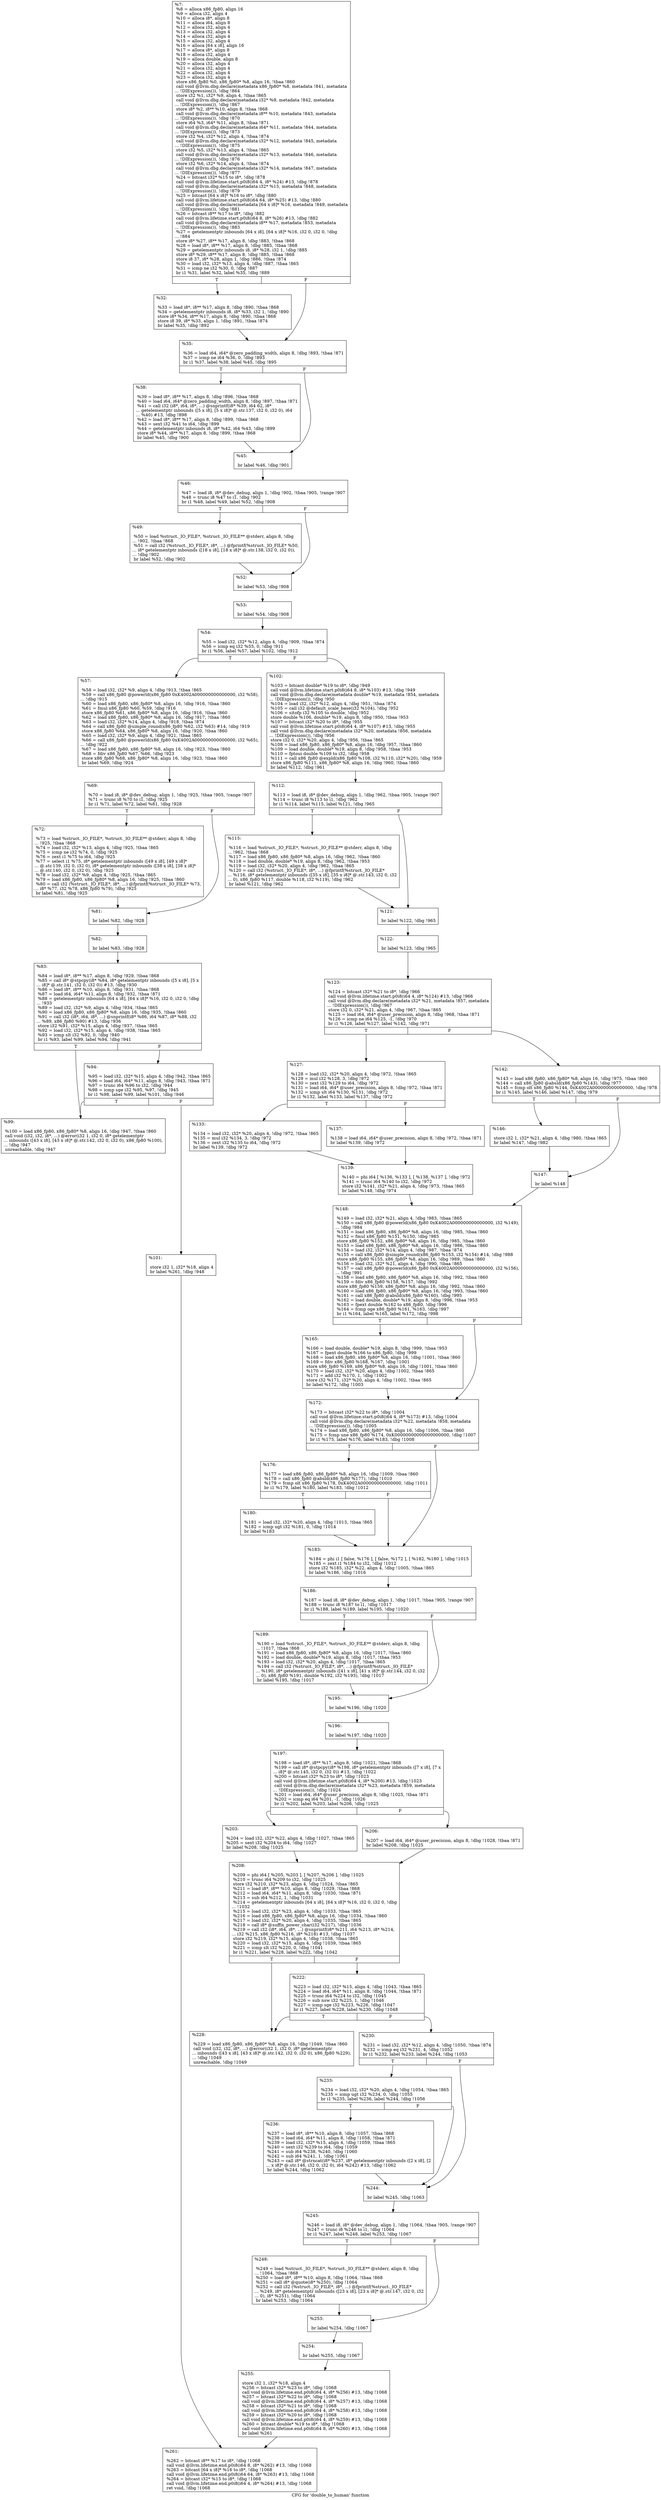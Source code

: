digraph "CFG for 'double_to_human' function" {
	label="CFG for 'double_to_human' function";

	Node0xaeb080 [shape=record,label="{%7:\l  %8 = alloca x86_fp80, align 16\l  %9 = alloca i32, align 4\l  %10 = alloca i8*, align 8\l  %11 = alloca i64, align 8\l  %12 = alloca i32, align 4\l  %13 = alloca i32, align 4\l  %14 = alloca i32, align 4\l  %15 = alloca i32, align 4\l  %16 = alloca [64 x i8], align 16\l  %17 = alloca i8*, align 8\l  %18 = alloca i32, align 4\l  %19 = alloca double, align 8\l  %20 = alloca i32, align 4\l  %21 = alloca i32, align 4\l  %22 = alloca i32, align 4\l  %23 = alloca i32, align 4\l  store x86_fp80 %0, x86_fp80* %8, align 16, !tbaa !860\l  call void @llvm.dbg.declare(metadata x86_fp80* %8, metadata !841, metadata\l... !DIExpression()), !dbg !864\l  store i32 %1, i32* %9, align 4, !tbaa !865\l  call void @llvm.dbg.declare(metadata i32* %9, metadata !842, metadata\l... !DIExpression()), !dbg !867\l  store i8* %2, i8** %10, align 8, !tbaa !868\l  call void @llvm.dbg.declare(metadata i8** %10, metadata !843, metadata\l... !DIExpression()), !dbg !870\l  store i64 %3, i64* %11, align 8, !tbaa !871\l  call void @llvm.dbg.declare(metadata i64* %11, metadata !844, metadata\l... !DIExpression()), !dbg !873\l  store i32 %4, i32* %12, align 4, !tbaa !874\l  call void @llvm.dbg.declare(metadata i32* %12, metadata !845, metadata\l... !DIExpression()), !dbg !875\l  store i32 %5, i32* %13, align 4, !tbaa !865\l  call void @llvm.dbg.declare(metadata i32* %13, metadata !846, metadata\l... !DIExpression()), !dbg !876\l  store i32 %6, i32* %14, align 4, !tbaa !874\l  call void @llvm.dbg.declare(metadata i32* %14, metadata !847, metadata\l... !DIExpression()), !dbg !877\l  %24 = bitcast i32* %15 to i8*, !dbg !878\l  call void @llvm.lifetime.start.p0i8(i64 4, i8* %24) #13, !dbg !878\l  call void @llvm.dbg.declare(metadata i32* %15, metadata !848, metadata\l... !DIExpression()), !dbg !879\l  %25 = bitcast [64 x i8]* %16 to i8*, !dbg !880\l  call void @llvm.lifetime.start.p0i8(i64 64, i8* %25) #13, !dbg !880\l  call void @llvm.dbg.declare(metadata [64 x i8]* %16, metadata !849, metadata\l... !DIExpression()), !dbg !881\l  %26 = bitcast i8** %17 to i8*, !dbg !882\l  call void @llvm.lifetime.start.p0i8(i64 8, i8* %26) #13, !dbg !882\l  call void @llvm.dbg.declare(metadata i8** %17, metadata !853, metadata\l... !DIExpression()), !dbg !883\l  %27 = getelementptr inbounds [64 x i8], [64 x i8]* %16, i32 0, i32 0, !dbg\l... !884\l  store i8* %27, i8** %17, align 8, !dbg !883, !tbaa !868\l  %28 = load i8*, i8** %17, align 8, !dbg !885, !tbaa !868\l  %29 = getelementptr inbounds i8, i8* %28, i32 1, !dbg !885\l  store i8* %29, i8** %17, align 8, !dbg !885, !tbaa !868\l  store i8 37, i8* %28, align 1, !dbg !886, !tbaa !874\l  %30 = load i32, i32* %13, align 4, !dbg !887, !tbaa !865\l  %31 = icmp ne i32 %30, 0, !dbg !887\l  br i1 %31, label %32, label %35, !dbg !889\l|{<s0>T|<s1>F}}"];
	Node0xaeb080:s0 -> Node0xaebe40;
	Node0xaeb080:s1 -> Node0xaee260;
	Node0xaebe40 [shape=record,label="{%32:\l\l  %33 = load i8*, i8** %17, align 8, !dbg !890, !tbaa !868\l  %34 = getelementptr inbounds i8, i8* %33, i32 1, !dbg !890\l  store i8* %34, i8** %17, align 8, !dbg !890, !tbaa !868\l  store i8 39, i8* %33, align 1, !dbg !891, !tbaa !874\l  br label %35, !dbg !892\l}"];
	Node0xaebe40 -> Node0xaee260;
	Node0xaee260 [shape=record,label="{%35:\l\l  %36 = load i64, i64* @zero_padding_width, align 8, !dbg !893, !tbaa !871\l  %37 = icmp ne i64 %36, 0, !dbg !893\l  br i1 %37, label %38, label %45, !dbg !895\l|{<s0>T|<s1>F}}"];
	Node0xaee260:s0 -> Node0xaee2b0;
	Node0xaee260:s1 -> Node0xaee300;
	Node0xaee2b0 [shape=record,label="{%38:\l\l  %39 = load i8*, i8** %17, align 8, !dbg !896, !tbaa !868\l  %40 = load i64, i64* @zero_padding_width, align 8, !dbg !897, !tbaa !871\l  %41 = call i32 (i8*, i64, i8*, ...) @snprintf(i8* %39, i64 62, i8*\l... getelementptr inbounds ([5 x i8], [5 x i8]* @.str.137, i32 0, i32 0), i64\l... %40) #13, !dbg !898\l  %42 = load i8*, i8** %17, align 8, !dbg !899, !tbaa !868\l  %43 = sext i32 %41 to i64, !dbg !899\l  %44 = getelementptr inbounds i8, i8* %42, i64 %43, !dbg !899\l  store i8* %44, i8** %17, align 8, !dbg !899, !tbaa !868\l  br label %45, !dbg !900\l}"];
	Node0xaee2b0 -> Node0xaee300;
	Node0xaee300 [shape=record,label="{%45:\l\l  br label %46, !dbg !901\l}"];
	Node0xaee300 -> Node0xaee350;
	Node0xaee350 [shape=record,label="{%46:\l\l  %47 = load i8, i8* @dev_debug, align 1, !dbg !902, !tbaa !905, !range !907\l  %48 = trunc i8 %47 to i1, !dbg !902\l  br i1 %48, label %49, label %52, !dbg !908\l|{<s0>T|<s1>F}}"];
	Node0xaee350:s0 -> Node0xaee3a0;
	Node0xaee350:s1 -> Node0xaee3f0;
	Node0xaee3a0 [shape=record,label="{%49:\l\l  %50 = load %struct._IO_FILE*, %struct._IO_FILE** @stderr, align 8, !dbg\l... !902, !tbaa !868\l  %51 = call i32 (%struct._IO_FILE*, i8*, ...) @fprintf(%struct._IO_FILE* %50,\l... i8* getelementptr inbounds ([18 x i8], [18 x i8]* @.str.138, i32 0, i32 0)),\l... !dbg !902\l  br label %52, !dbg !902\l}"];
	Node0xaee3a0 -> Node0xaee3f0;
	Node0xaee3f0 [shape=record,label="{%52:\l\l  br label %53, !dbg !908\l}"];
	Node0xaee3f0 -> Node0xaee440;
	Node0xaee440 [shape=record,label="{%53:\l\l  br label %54, !dbg !908\l}"];
	Node0xaee440 -> Node0xaee490;
	Node0xaee490 [shape=record,label="{%54:\l\l  %55 = load i32, i32* %12, align 4, !dbg !909, !tbaa !874\l  %56 = icmp eq i32 %55, 0, !dbg !911\l  br i1 %56, label %57, label %102, !dbg !912\l|{<s0>T|<s1>F}}"];
	Node0xaee490:s0 -> Node0xaee4e0;
	Node0xaee490:s1 -> Node0xaee7b0;
	Node0xaee4e0 [shape=record,label="{%57:\l\l  %58 = load i32, i32* %9, align 4, !dbg !913, !tbaa !865\l  %59 = call x86_fp80 @powerld(x86_fp80 0xK4002A000000000000000, i32 %58),\l... !dbg !915\l  %60 = load x86_fp80, x86_fp80* %8, align 16, !dbg !916, !tbaa !860\l  %61 = fmul x86_fp80 %60, %59, !dbg !916\l  store x86_fp80 %61, x86_fp80* %8, align 16, !dbg !916, !tbaa !860\l  %62 = load x86_fp80, x86_fp80* %8, align 16, !dbg !917, !tbaa !860\l  %63 = load i32, i32* %14, align 4, !dbg !918, !tbaa !874\l  %64 = call x86_fp80 @simple_round(x86_fp80 %62, i32 %63) #14, !dbg !919\l  store x86_fp80 %64, x86_fp80* %8, align 16, !dbg !920, !tbaa !860\l  %65 = load i32, i32* %9, align 4, !dbg !921, !tbaa !865\l  %66 = call x86_fp80 @powerld(x86_fp80 0xK4002A000000000000000, i32 %65),\l... !dbg !922\l  %67 = load x86_fp80, x86_fp80* %8, align 16, !dbg !923, !tbaa !860\l  %68 = fdiv x86_fp80 %67, %66, !dbg !923\l  store x86_fp80 %68, x86_fp80* %8, align 16, !dbg !923, !tbaa !860\l  br label %69, !dbg !924\l}"];
	Node0xaee4e0 -> Node0xaee530;
	Node0xaee530 [shape=record,label="{%69:\l\l  %70 = load i8, i8* @dev_debug, align 1, !dbg !925, !tbaa !905, !range !907\l  %71 = trunc i8 %70 to i1, !dbg !925\l  br i1 %71, label %72, label %81, !dbg !928\l|{<s0>T|<s1>F}}"];
	Node0xaee530:s0 -> Node0xaee580;
	Node0xaee530:s1 -> Node0xaee5d0;
	Node0xaee580 [shape=record,label="{%72:\l\l  %73 = load %struct._IO_FILE*, %struct._IO_FILE** @stderr, align 8, !dbg\l... !925, !tbaa !868\l  %74 = load i32, i32* %13, align 4, !dbg !925, !tbaa !865\l  %75 = icmp ne i32 %74, 0, !dbg !925\l  %76 = zext i1 %75 to i64, !dbg !925\l  %77 = select i1 %75, i8* getelementptr inbounds ([49 x i8], [49 x i8]*\l... @.str.139, i32 0, i32 0), i8* getelementptr inbounds ([38 x i8], [38 x i8]*\l... @.str.140, i32 0, i32 0), !dbg !925\l  %78 = load i32, i32* %9, align 4, !dbg !925, !tbaa !865\l  %79 = load x86_fp80, x86_fp80* %8, align 16, !dbg !925, !tbaa !860\l  %80 = call i32 (%struct._IO_FILE*, i8*, ...) @fprintf(%struct._IO_FILE* %73,\l... i8* %77, i32 %78, x86_fp80 %79), !dbg !925\l  br label %81, !dbg !925\l}"];
	Node0xaee580 -> Node0xaee5d0;
	Node0xaee5d0 [shape=record,label="{%81:\l\l  br label %82, !dbg !928\l}"];
	Node0xaee5d0 -> Node0xaee620;
	Node0xaee620 [shape=record,label="{%82:\l\l  br label %83, !dbg !928\l}"];
	Node0xaee620 -> Node0xaee670;
	Node0xaee670 [shape=record,label="{%83:\l\l  %84 = load i8*, i8** %17, align 8, !dbg !929, !tbaa !868\l  %85 = call i8* @stpcpy(i8* %84, i8* getelementptr inbounds ([5 x i8], [5 x\l... i8]* @.str.141, i32 0, i32 0)) #13, !dbg !930\l  %86 = load i8*, i8** %10, align 8, !dbg !931, !tbaa !868\l  %87 = load i64, i64* %11, align 8, !dbg !932, !tbaa !871\l  %88 = getelementptr inbounds [64 x i8], [64 x i8]* %16, i32 0, i32 0, !dbg\l... !933\l  %89 = load i32, i32* %9, align 4, !dbg !934, !tbaa !865\l  %90 = load x86_fp80, x86_fp80* %8, align 16, !dbg !935, !tbaa !860\l  %91 = call i32 (i8*, i64, i8*, ...) @snprintf(i8* %86, i64 %87, i8* %88, i32\l... %89, x86_fp80 %90) #13, !dbg !936\l  store i32 %91, i32* %15, align 4, !dbg !937, !tbaa !865\l  %92 = load i32, i32* %15, align 4, !dbg !938, !tbaa !865\l  %93 = icmp slt i32 %92, 0, !dbg !940\l  br i1 %93, label %99, label %94, !dbg !941\l|{<s0>T|<s1>F}}"];
	Node0xaee670:s0 -> Node0xaee710;
	Node0xaee670:s1 -> Node0xaee6c0;
	Node0xaee6c0 [shape=record,label="{%94:\l\l  %95 = load i32, i32* %15, align 4, !dbg !942, !tbaa !865\l  %96 = load i64, i64* %11, align 8, !dbg !943, !tbaa !871\l  %97 = trunc i64 %96 to i32, !dbg !944\l  %98 = icmp sge i32 %95, %97, !dbg !945\l  br i1 %98, label %99, label %101, !dbg !946\l|{<s0>T|<s1>F}}"];
	Node0xaee6c0:s0 -> Node0xaee710;
	Node0xaee6c0:s1 -> Node0xaee760;
	Node0xaee710 [shape=record,label="{%99:\l\l  %100 = load x86_fp80, x86_fp80* %8, align 16, !dbg !947, !tbaa !860\l  call void (i32, i32, i8*, ...) @error(i32 1, i32 0, i8* getelementptr\l... inbounds ([43 x i8], [43 x i8]* @.str.142, i32 0, i32 0), x86_fp80 %100),\l... !dbg !947\l  unreachable, !dbg !947\l}"];
	Node0xaee760 [shape=record,label="{%101:\l\l  store i32 1, i32* %18, align 4\l  br label %261, !dbg !948\l}"];
	Node0xaee760 -> Node0xaef390;
	Node0xaee7b0 [shape=record,label="{%102:\l\l  %103 = bitcast double* %19 to i8*, !dbg !949\l  call void @llvm.lifetime.start.p0i8(i64 8, i8* %103) #13, !dbg !949\l  call void @llvm.dbg.declare(metadata double* %19, metadata !854, metadata\l... !DIExpression()), !dbg !950\l  %104 = load i32, i32* %12, align 4, !dbg !951, !tbaa !874\l  %105 = call i32 @default_scale_base(i32 %104), !dbg !952\l  %106 = sitofp i32 %105 to double, !dbg !952\l  store double %106, double* %19, align 8, !dbg !950, !tbaa !953\l  %107 = bitcast i32* %20 to i8*, !dbg !955\l  call void @llvm.lifetime.start.p0i8(i64 4, i8* %107) #13, !dbg !955\l  call void @llvm.dbg.declare(metadata i32* %20, metadata !856, metadata\l... !DIExpression()), !dbg !956\l  store i32 0, i32* %20, align 4, !dbg !956, !tbaa !865\l  %108 = load x86_fp80, x86_fp80* %8, align 16, !dbg !957, !tbaa !860\l  %109 = load double, double* %19, align 8, !dbg !958, !tbaa !953\l  %110 = fptoui double %109 to i32, !dbg !958\l  %111 = call x86_fp80 @expld(x86_fp80 %108, i32 %110, i32* %20), !dbg !959\l  store x86_fp80 %111, x86_fp80* %8, align 16, !dbg !960, !tbaa !860\l  br label %112, !dbg !961\l}"];
	Node0xaee7b0 -> Node0xaee800;
	Node0xaee800 [shape=record,label="{%112:\l\l  %113 = load i8, i8* @dev_debug, align 1, !dbg !962, !tbaa !905, !range !907\l  %114 = trunc i8 %113 to i1, !dbg !962\l  br i1 %114, label %115, label %121, !dbg !965\l|{<s0>T|<s1>F}}"];
	Node0xaee800:s0 -> Node0xaee850;
	Node0xaee800:s1 -> Node0xaee8a0;
	Node0xaee850 [shape=record,label="{%115:\l\l  %116 = load %struct._IO_FILE*, %struct._IO_FILE** @stderr, align 8, !dbg\l... !962, !tbaa !868\l  %117 = load x86_fp80, x86_fp80* %8, align 16, !dbg !962, !tbaa !860\l  %118 = load double, double* %19, align 8, !dbg !962, !tbaa !953\l  %119 = load i32, i32* %20, align 4, !dbg !962, !tbaa !865\l  %120 = call i32 (%struct._IO_FILE*, i8*, ...) @fprintf(%struct._IO_FILE*\l... %116, i8* getelementptr inbounds ([35 x i8], [35 x i8]* @.str.143, i32 0, i32\l... 0), x86_fp80 %117, double %118, i32 %119), !dbg !962\l  br label %121, !dbg !962\l}"];
	Node0xaee850 -> Node0xaee8a0;
	Node0xaee8a0 [shape=record,label="{%121:\l\l  br label %122, !dbg !965\l}"];
	Node0xaee8a0 -> Node0xaee8f0;
	Node0xaee8f0 [shape=record,label="{%122:\l\l  br label %123, !dbg !965\l}"];
	Node0xaee8f0 -> Node0xaee940;
	Node0xaee940 [shape=record,label="{%123:\l\l  %124 = bitcast i32* %21 to i8*, !dbg !966\l  call void @llvm.lifetime.start.p0i8(i64 4, i8* %124) #13, !dbg !966\l  call void @llvm.dbg.declare(metadata i32* %21, metadata !857, metadata\l... !DIExpression()), !dbg !967\l  store i32 0, i32* %21, align 4, !dbg !967, !tbaa !865\l  %125 = load i64, i64* @user_precision, align 8, !dbg !968, !tbaa !871\l  %126 = icmp ne i64 %125, -1, !dbg !970\l  br i1 %126, label %127, label %142, !dbg !971\l|{<s0>T|<s1>F}}"];
	Node0xaee940:s0 -> Node0xaee990;
	Node0xaee940:s1 -> Node0xaeead0;
	Node0xaee990 [shape=record,label="{%127:\l\l  %128 = load i32, i32* %20, align 4, !dbg !972, !tbaa !865\l  %129 = mul i32 %128, 3, !dbg !972\l  %130 = zext i32 %129 to i64, !dbg !972\l  %131 = load i64, i64* @user_precision, align 8, !dbg !972, !tbaa !871\l  %132 = icmp slt i64 %130, %131, !dbg !972\l  br i1 %132, label %133, label %137, !dbg !972\l|{<s0>T|<s1>F}}"];
	Node0xaee990:s0 -> Node0xaee9e0;
	Node0xaee990:s1 -> Node0xaeea30;
	Node0xaee9e0 [shape=record,label="{%133:\l\l  %134 = load i32, i32* %20, align 4, !dbg !972, !tbaa !865\l  %135 = mul i32 %134, 3, !dbg !972\l  %136 = zext i32 %135 to i64, !dbg !972\l  br label %139, !dbg !972\l}"];
	Node0xaee9e0 -> Node0xaeea80;
	Node0xaeea30 [shape=record,label="{%137:\l\l  %138 = load i64, i64* @user_precision, align 8, !dbg !972, !tbaa !871\l  br label %139, !dbg !972\l}"];
	Node0xaeea30 -> Node0xaeea80;
	Node0xaeea80 [shape=record,label="{%139:\l\l  %140 = phi i64 [ %136, %133 ], [ %138, %137 ], !dbg !972\l  %141 = trunc i64 %140 to i32, !dbg !972\l  store i32 %141, i32* %21, align 4, !dbg !973, !tbaa !865\l  br label %148, !dbg !974\l}"];
	Node0xaeea80 -> Node0xaeebc0;
	Node0xaeead0 [shape=record,label="{%142:\l\l  %143 = load x86_fp80, x86_fp80* %8, align 16, !dbg !975, !tbaa !860\l  %144 = call x86_fp80 @absld(x86_fp80 %143), !dbg !977\l  %145 = fcmp olt x86_fp80 %144, 0xK4002A000000000000000, !dbg !978\l  br i1 %145, label %146, label %147, !dbg !979\l|{<s0>T|<s1>F}}"];
	Node0xaeead0:s0 -> Node0xaeeb20;
	Node0xaeead0:s1 -> Node0xaeeb70;
	Node0xaeeb20 [shape=record,label="{%146:\l\l  store i32 1, i32* %21, align 4, !dbg !980, !tbaa !865\l  br label %147, !dbg !982\l}"];
	Node0xaeeb20 -> Node0xaeeb70;
	Node0xaeeb70 [shape=record,label="{%147:\l\l  br label %148\l}"];
	Node0xaeeb70 -> Node0xaeebc0;
	Node0xaeebc0 [shape=record,label="{%148:\l\l  %149 = load i32, i32* %21, align 4, !dbg !983, !tbaa !865\l  %150 = call x86_fp80 @powerld(x86_fp80 0xK4002A000000000000000, i32 %149),\l... !dbg !984\l  %151 = load x86_fp80, x86_fp80* %8, align 16, !dbg !985, !tbaa !860\l  %152 = fmul x86_fp80 %151, %150, !dbg !985\l  store x86_fp80 %152, x86_fp80* %8, align 16, !dbg !985, !tbaa !860\l  %153 = load x86_fp80, x86_fp80* %8, align 16, !dbg !986, !tbaa !860\l  %154 = load i32, i32* %14, align 4, !dbg !987, !tbaa !874\l  %155 = call x86_fp80 @simple_round(x86_fp80 %153, i32 %154) #14, !dbg !988\l  store x86_fp80 %155, x86_fp80* %8, align 16, !dbg !989, !tbaa !860\l  %156 = load i32, i32* %21, align 4, !dbg !990, !tbaa !865\l  %157 = call x86_fp80 @powerld(x86_fp80 0xK4002A000000000000000, i32 %156),\l... !dbg !991\l  %158 = load x86_fp80, x86_fp80* %8, align 16, !dbg !992, !tbaa !860\l  %159 = fdiv x86_fp80 %158, %157, !dbg !992\l  store x86_fp80 %159, x86_fp80* %8, align 16, !dbg !992, !tbaa !860\l  %160 = load x86_fp80, x86_fp80* %8, align 16, !dbg !993, !tbaa !860\l  %161 = call x86_fp80 @absld(x86_fp80 %160), !dbg !995\l  %162 = load double, double* %19, align 8, !dbg !996, !tbaa !953\l  %163 = fpext double %162 to x86_fp80, !dbg !996\l  %164 = fcmp oge x86_fp80 %161, %163, !dbg !997\l  br i1 %164, label %165, label %172, !dbg !998\l|{<s0>T|<s1>F}}"];
	Node0xaeebc0:s0 -> Node0xaeec10;
	Node0xaeebc0:s1 -> Node0xaeec60;
	Node0xaeec10 [shape=record,label="{%165:\l\l  %166 = load double, double* %19, align 8, !dbg !999, !tbaa !953\l  %167 = fpext double %166 to x86_fp80, !dbg !999\l  %168 = load x86_fp80, x86_fp80* %8, align 16, !dbg !1001, !tbaa !860\l  %169 = fdiv x86_fp80 %168, %167, !dbg !1001\l  store x86_fp80 %169, x86_fp80* %8, align 16, !dbg !1001, !tbaa !860\l  %170 = load i32, i32* %20, align 4, !dbg !1002, !tbaa !865\l  %171 = add i32 %170, 1, !dbg !1002\l  store i32 %171, i32* %20, align 4, !dbg !1002, !tbaa !865\l  br label %172, !dbg !1003\l}"];
	Node0xaeec10 -> Node0xaeec60;
	Node0xaeec60 [shape=record,label="{%172:\l\l  %173 = bitcast i32* %22 to i8*, !dbg !1004\l  call void @llvm.lifetime.start.p0i8(i64 4, i8* %173) #13, !dbg !1004\l  call void @llvm.dbg.declare(metadata i32* %22, metadata !858, metadata\l... !DIExpression()), !dbg !1005\l  %174 = load x86_fp80, x86_fp80* %8, align 16, !dbg !1006, !tbaa !860\l  %175 = fcmp une x86_fp80 %174, 0xK00000000000000000000, !dbg !1007\l  br i1 %175, label %176, label %183, !dbg !1008\l|{<s0>T|<s1>F}}"];
	Node0xaeec60:s0 -> Node0xaeecb0;
	Node0xaeec60:s1 -> Node0xaeed50;
	Node0xaeecb0 [shape=record,label="{%176:\l\l  %177 = load x86_fp80, x86_fp80* %8, align 16, !dbg !1009, !tbaa !860\l  %178 = call x86_fp80 @absld(x86_fp80 %177), !dbg !1010\l  %179 = fcmp olt x86_fp80 %178, 0xK4002A000000000000000, !dbg !1011\l  br i1 %179, label %180, label %183, !dbg !1012\l|{<s0>T|<s1>F}}"];
	Node0xaeecb0:s0 -> Node0xaeed00;
	Node0xaeecb0:s1 -> Node0xaeed50;
	Node0xaeed00 [shape=record,label="{%180:\l\l  %181 = load i32, i32* %20, align 4, !dbg !1013, !tbaa !865\l  %182 = icmp ugt i32 %181, 0, !dbg !1014\l  br label %183\l}"];
	Node0xaeed00 -> Node0xaeed50;
	Node0xaeed50 [shape=record,label="{%183:\l\l  %184 = phi i1 [ false, %176 ], [ false, %172 ], [ %182, %180 ], !dbg !1015\l  %185 = zext i1 %184 to i32, !dbg !1012\l  store i32 %185, i32* %22, align 4, !dbg !1005, !tbaa !865\l  br label %186, !dbg !1016\l}"];
	Node0xaeed50 -> Node0xaeeda0;
	Node0xaeeda0 [shape=record,label="{%186:\l\l  %187 = load i8, i8* @dev_debug, align 1, !dbg !1017, !tbaa !905, !range !907\l  %188 = trunc i8 %187 to i1, !dbg !1017\l  br i1 %188, label %189, label %195, !dbg !1020\l|{<s0>T|<s1>F}}"];
	Node0xaeeda0:s0 -> Node0xaeedf0;
	Node0xaeeda0:s1 -> Node0xaeee40;
	Node0xaeedf0 [shape=record,label="{%189:\l\l  %190 = load %struct._IO_FILE*, %struct._IO_FILE** @stderr, align 8, !dbg\l... !1017, !tbaa !868\l  %191 = load x86_fp80, x86_fp80* %8, align 16, !dbg !1017, !tbaa !860\l  %192 = load double, double* %19, align 8, !dbg !1017, !tbaa !953\l  %193 = load i32, i32* %20, align 4, !dbg !1017, !tbaa !865\l  %194 = call i32 (%struct._IO_FILE*, i8*, ...) @fprintf(%struct._IO_FILE*\l... %190, i8* getelementptr inbounds ([41 x i8], [41 x i8]* @.str.144, i32 0, i32\l... 0), x86_fp80 %191, double %192, i32 %193), !dbg !1017\l  br label %195, !dbg !1017\l}"];
	Node0xaeedf0 -> Node0xaeee40;
	Node0xaeee40 [shape=record,label="{%195:\l\l  br label %196, !dbg !1020\l}"];
	Node0xaeee40 -> Node0xaeee90;
	Node0xaeee90 [shape=record,label="{%196:\l\l  br label %197, !dbg !1020\l}"];
	Node0xaeee90 -> Node0xaeeee0;
	Node0xaeeee0 [shape=record,label="{%197:\l\l  %198 = load i8*, i8** %17, align 8, !dbg !1021, !tbaa !868\l  %199 = call i8* @stpcpy(i8* %198, i8* getelementptr inbounds ([7 x i8], [7 x\l... i8]* @.str.145, i32 0, i32 0)) #13, !dbg !1022\l  %200 = bitcast i32* %23 to i8*, !dbg !1023\l  call void @llvm.lifetime.start.p0i8(i64 4, i8* %200) #13, !dbg !1023\l  call void @llvm.dbg.declare(metadata i32* %23, metadata !859, metadata\l... !DIExpression()), !dbg !1024\l  %201 = load i64, i64* @user_precision, align 8, !dbg !1025, !tbaa !871\l  %202 = icmp eq i64 %201, -1, !dbg !1026\l  br i1 %202, label %203, label %206, !dbg !1025\l|{<s0>T|<s1>F}}"];
	Node0xaeeee0:s0 -> Node0xaeef30;
	Node0xaeeee0:s1 -> Node0xaeef80;
	Node0xaeef30 [shape=record,label="{%203:\l\l  %204 = load i32, i32* %22, align 4, !dbg !1027, !tbaa !865\l  %205 = sext i32 %204 to i64, !dbg !1027\l  br label %208, !dbg !1025\l}"];
	Node0xaeef30 -> Node0xaeefd0;
	Node0xaeef80 [shape=record,label="{%206:\l\l  %207 = load i64, i64* @user_precision, align 8, !dbg !1028, !tbaa !871\l  br label %208, !dbg !1025\l}"];
	Node0xaeef80 -> Node0xaeefd0;
	Node0xaeefd0 [shape=record,label="{%208:\l\l  %209 = phi i64 [ %205, %203 ], [ %207, %206 ], !dbg !1025\l  %210 = trunc i64 %209 to i32, !dbg !1025\l  store i32 %210, i32* %23, align 4, !dbg !1024, !tbaa !865\l  %211 = load i8*, i8** %10, align 8, !dbg !1029, !tbaa !868\l  %212 = load i64, i64* %11, align 8, !dbg !1030, !tbaa !871\l  %213 = sub i64 %212, 1, !dbg !1031\l  %214 = getelementptr inbounds [64 x i8], [64 x i8]* %16, i32 0, i32 0, !dbg\l... !1032\l  %215 = load i32, i32* %23, align 4, !dbg !1033, !tbaa !865\l  %216 = load x86_fp80, x86_fp80* %8, align 16, !dbg !1034, !tbaa !860\l  %217 = load i32, i32* %20, align 4, !dbg !1035, !tbaa !865\l  %218 = call i8* @suffix_power_char(i32 %217), !dbg !1036\l  %219 = call i32 (i8*, i64, i8*, ...) @snprintf(i8* %211, i64 %213, i8* %214,\l... i32 %215, x86_fp80 %216, i8* %218) #13, !dbg !1037\l  store i32 %219, i32* %15, align 4, !dbg !1038, !tbaa !865\l  %220 = load i32, i32* %15, align 4, !dbg !1039, !tbaa !865\l  %221 = icmp slt i32 %220, 0, !dbg !1041\l  br i1 %221, label %228, label %222, !dbg !1042\l|{<s0>T|<s1>F}}"];
	Node0xaeefd0:s0 -> Node0xaef070;
	Node0xaeefd0:s1 -> Node0xaef020;
	Node0xaef020 [shape=record,label="{%222:\l\l  %223 = load i32, i32* %15, align 4, !dbg !1043, !tbaa !865\l  %224 = load i64, i64* %11, align 8, !dbg !1044, !tbaa !871\l  %225 = trunc i64 %224 to i32, !dbg !1045\l  %226 = sub nsw i32 %225, 1, !dbg !1046\l  %227 = icmp sge i32 %223, %226, !dbg !1047\l  br i1 %227, label %228, label %230, !dbg !1048\l|{<s0>T|<s1>F}}"];
	Node0xaef020:s0 -> Node0xaef070;
	Node0xaef020:s1 -> Node0xaef0c0;
	Node0xaef070 [shape=record,label="{%228:\l\l  %229 = load x86_fp80, x86_fp80* %8, align 16, !dbg !1049, !tbaa !860\l  call void (i32, i32, i8*, ...) @error(i32 1, i32 0, i8* getelementptr\l... inbounds ([43 x i8], [43 x i8]* @.str.142, i32 0, i32 0), x86_fp80 %229),\l... !dbg !1049\l  unreachable, !dbg !1049\l}"];
	Node0xaef0c0 [shape=record,label="{%230:\l\l  %231 = load i32, i32* %12, align 4, !dbg !1050, !tbaa !874\l  %232 = icmp eq i32 %231, 4, !dbg !1052\l  br i1 %232, label %233, label %244, !dbg !1053\l|{<s0>T|<s1>F}}"];
	Node0xaef0c0:s0 -> Node0xaef110;
	Node0xaef0c0:s1 -> Node0xaef1b0;
	Node0xaef110 [shape=record,label="{%233:\l\l  %234 = load i32, i32* %20, align 4, !dbg !1054, !tbaa !865\l  %235 = icmp ugt i32 %234, 0, !dbg !1055\l  br i1 %235, label %236, label %244, !dbg !1056\l|{<s0>T|<s1>F}}"];
	Node0xaef110:s0 -> Node0xaef160;
	Node0xaef110:s1 -> Node0xaef1b0;
	Node0xaef160 [shape=record,label="{%236:\l\l  %237 = load i8*, i8** %10, align 8, !dbg !1057, !tbaa !868\l  %238 = load i64, i64* %11, align 8, !dbg !1058, !tbaa !871\l  %239 = load i32, i32* %15, align 4, !dbg !1059, !tbaa !865\l  %240 = sext i32 %239 to i64, !dbg !1059\l  %241 = sub i64 %238, %240, !dbg !1060\l  %242 = sub i64 %241, 1, !dbg !1061\l  %243 = call i8* @strncat(i8* %237, i8* getelementptr inbounds ([2 x i8], [2\l... x i8]* @.str.146, i32 0, i32 0), i64 %242) #13, !dbg !1062\l  br label %244, !dbg !1062\l}"];
	Node0xaef160 -> Node0xaef1b0;
	Node0xaef1b0 [shape=record,label="{%244:\l\l  br label %245, !dbg !1063\l}"];
	Node0xaef1b0 -> Node0xaef200;
	Node0xaef200 [shape=record,label="{%245:\l\l  %246 = load i8, i8* @dev_debug, align 1, !dbg !1064, !tbaa !905, !range !907\l  %247 = trunc i8 %246 to i1, !dbg !1064\l  br i1 %247, label %248, label %253, !dbg !1067\l|{<s0>T|<s1>F}}"];
	Node0xaef200:s0 -> Node0xaef250;
	Node0xaef200:s1 -> Node0xaef2a0;
	Node0xaef250 [shape=record,label="{%248:\l\l  %249 = load %struct._IO_FILE*, %struct._IO_FILE** @stderr, align 8, !dbg\l... !1064, !tbaa !868\l  %250 = load i8*, i8** %10, align 8, !dbg !1064, !tbaa !868\l  %251 = call i8* @quote(i8* %250), !dbg !1064\l  %252 = call i32 (%struct._IO_FILE*, i8*, ...) @fprintf(%struct._IO_FILE*\l... %249, i8* getelementptr inbounds ([23 x i8], [23 x i8]* @.str.147, i32 0, i32\l... 0), i8* %251), !dbg !1064\l  br label %253, !dbg !1064\l}"];
	Node0xaef250 -> Node0xaef2a0;
	Node0xaef2a0 [shape=record,label="{%253:\l\l  br label %254, !dbg !1067\l}"];
	Node0xaef2a0 -> Node0xaef2f0;
	Node0xaef2f0 [shape=record,label="{%254:\l\l  br label %255, !dbg !1067\l}"];
	Node0xaef2f0 -> Node0xaef340;
	Node0xaef340 [shape=record,label="{%255:\l\l  store i32 1, i32* %18, align 4\l  %256 = bitcast i32* %23 to i8*, !dbg !1068\l  call void @llvm.lifetime.end.p0i8(i64 4, i8* %256) #13, !dbg !1068\l  %257 = bitcast i32* %22 to i8*, !dbg !1068\l  call void @llvm.lifetime.end.p0i8(i64 4, i8* %257) #13, !dbg !1068\l  %258 = bitcast i32* %21 to i8*, !dbg !1068\l  call void @llvm.lifetime.end.p0i8(i64 4, i8* %258) #13, !dbg !1068\l  %259 = bitcast i32* %20 to i8*, !dbg !1068\l  call void @llvm.lifetime.end.p0i8(i64 4, i8* %259) #13, !dbg !1068\l  %260 = bitcast double* %19 to i8*, !dbg !1068\l  call void @llvm.lifetime.end.p0i8(i64 8, i8* %260) #13, !dbg !1068\l  br label %261\l}"];
	Node0xaef340 -> Node0xaef390;
	Node0xaef390 [shape=record,label="{%261:\l\l  %262 = bitcast i8** %17 to i8*, !dbg !1068\l  call void @llvm.lifetime.end.p0i8(i64 8, i8* %262) #13, !dbg !1068\l  %263 = bitcast [64 x i8]* %16 to i8*, !dbg !1068\l  call void @llvm.lifetime.end.p0i8(i64 64, i8* %263) #13, !dbg !1068\l  %264 = bitcast i32* %15 to i8*, !dbg !1068\l  call void @llvm.lifetime.end.p0i8(i64 4, i8* %264) #13, !dbg !1068\l  ret void, !dbg !1068\l}"];
}
